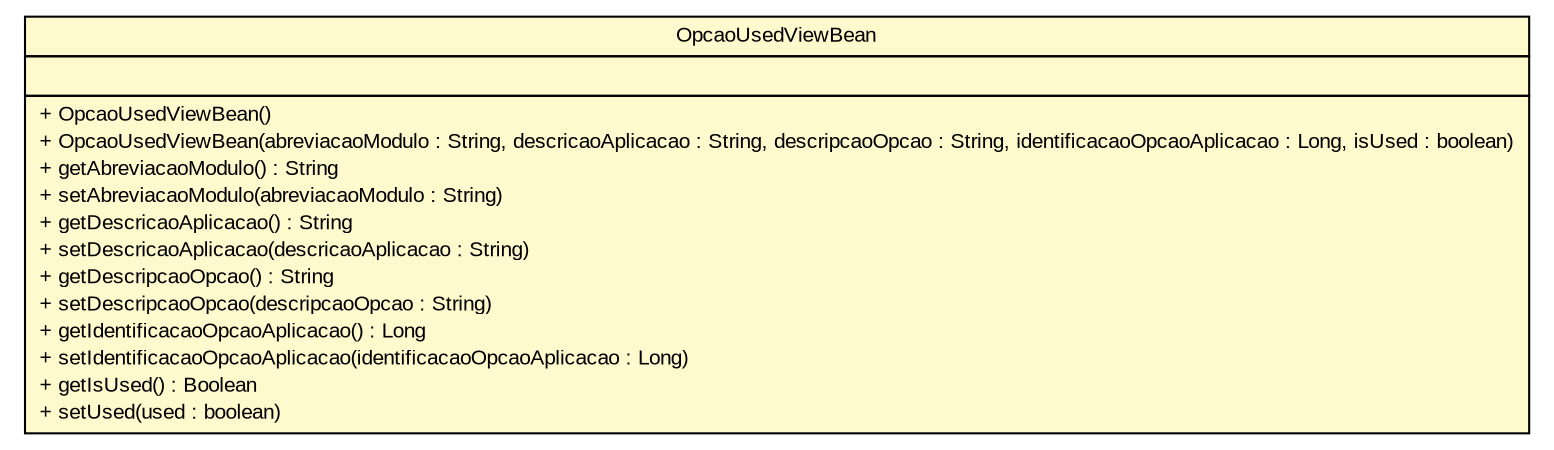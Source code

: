 #!/usr/local/bin/dot
#
# Class diagram 
# Generated by UMLGraph version R5_6 (http://www.umlgraph.org/)
#

digraph G {
	edge [fontname="arial",fontsize=10,labelfontname="arial",labelfontsize=10];
	node [fontname="arial",fontsize=10,shape=plaintext];
	nodesep=0.25;
	ranksep=0.5;
	// br.gov.to.sefaz.seg.managedbean.viewbean.OpcaoUsedViewBean
	c516718 [label=<<table title="br.gov.to.sefaz.seg.managedbean.viewbean.OpcaoUsedViewBean" border="0" cellborder="1" cellspacing="0" cellpadding="2" port="p" bgcolor="lemonChiffon" href="./OpcaoUsedViewBean.html">
		<tr><td><table border="0" cellspacing="0" cellpadding="1">
<tr><td align="center" balign="center"> OpcaoUsedViewBean </td></tr>
		</table></td></tr>
		<tr><td><table border="0" cellspacing="0" cellpadding="1">
<tr><td align="left" balign="left">  </td></tr>
		</table></td></tr>
		<tr><td><table border="0" cellspacing="0" cellpadding="1">
<tr><td align="left" balign="left"> + OpcaoUsedViewBean() </td></tr>
<tr><td align="left" balign="left"> + OpcaoUsedViewBean(abreviacaoModulo : String, descricaoAplicacao : String, descripcaoOpcao : String, identificacaoOpcaoAplicacao : Long, isUsed : boolean) </td></tr>
<tr><td align="left" balign="left"> + getAbreviacaoModulo() : String </td></tr>
<tr><td align="left" balign="left"> + setAbreviacaoModulo(abreviacaoModulo : String) </td></tr>
<tr><td align="left" balign="left"> + getDescricaoAplicacao() : String </td></tr>
<tr><td align="left" balign="left"> + setDescricaoAplicacao(descricaoAplicacao : String) </td></tr>
<tr><td align="left" balign="left"> + getDescripcaoOpcao() : String </td></tr>
<tr><td align="left" balign="left"> + setDescripcaoOpcao(descripcaoOpcao : String) </td></tr>
<tr><td align="left" balign="left"> + getIdentificacaoOpcaoAplicacao() : Long </td></tr>
<tr><td align="left" balign="left"> + setIdentificacaoOpcaoAplicacao(identificacaoOpcaoAplicacao : Long) </td></tr>
<tr><td align="left" balign="left"> + getIsUsed() : Boolean </td></tr>
<tr><td align="left" balign="left"> + setUsed(used : boolean) </td></tr>
		</table></td></tr>
		</table>>, URL="./OpcaoUsedViewBean.html", fontname="arial", fontcolor="black", fontsize=10.0];
}

